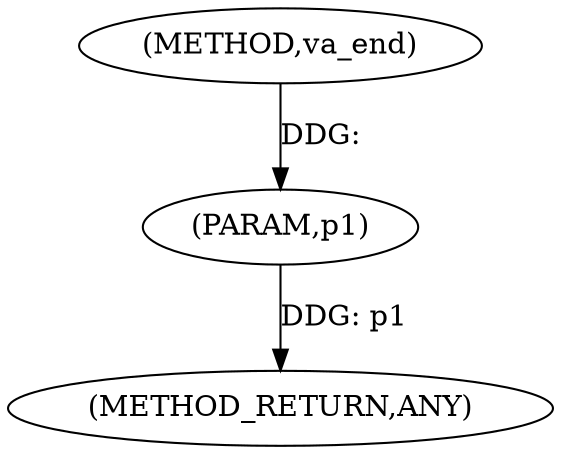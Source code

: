 digraph "va_end" {  
"100277" [label = <(METHOD,va_end)> ]
"100279" [label = <(METHOD_RETURN,ANY)> ]
"100278" [label = <(PARAM,p1)> ]
  "100278" -> "100279"  [ label = "DDG: p1"] 
  "100277" -> "100278"  [ label = "DDG: "] 
}
